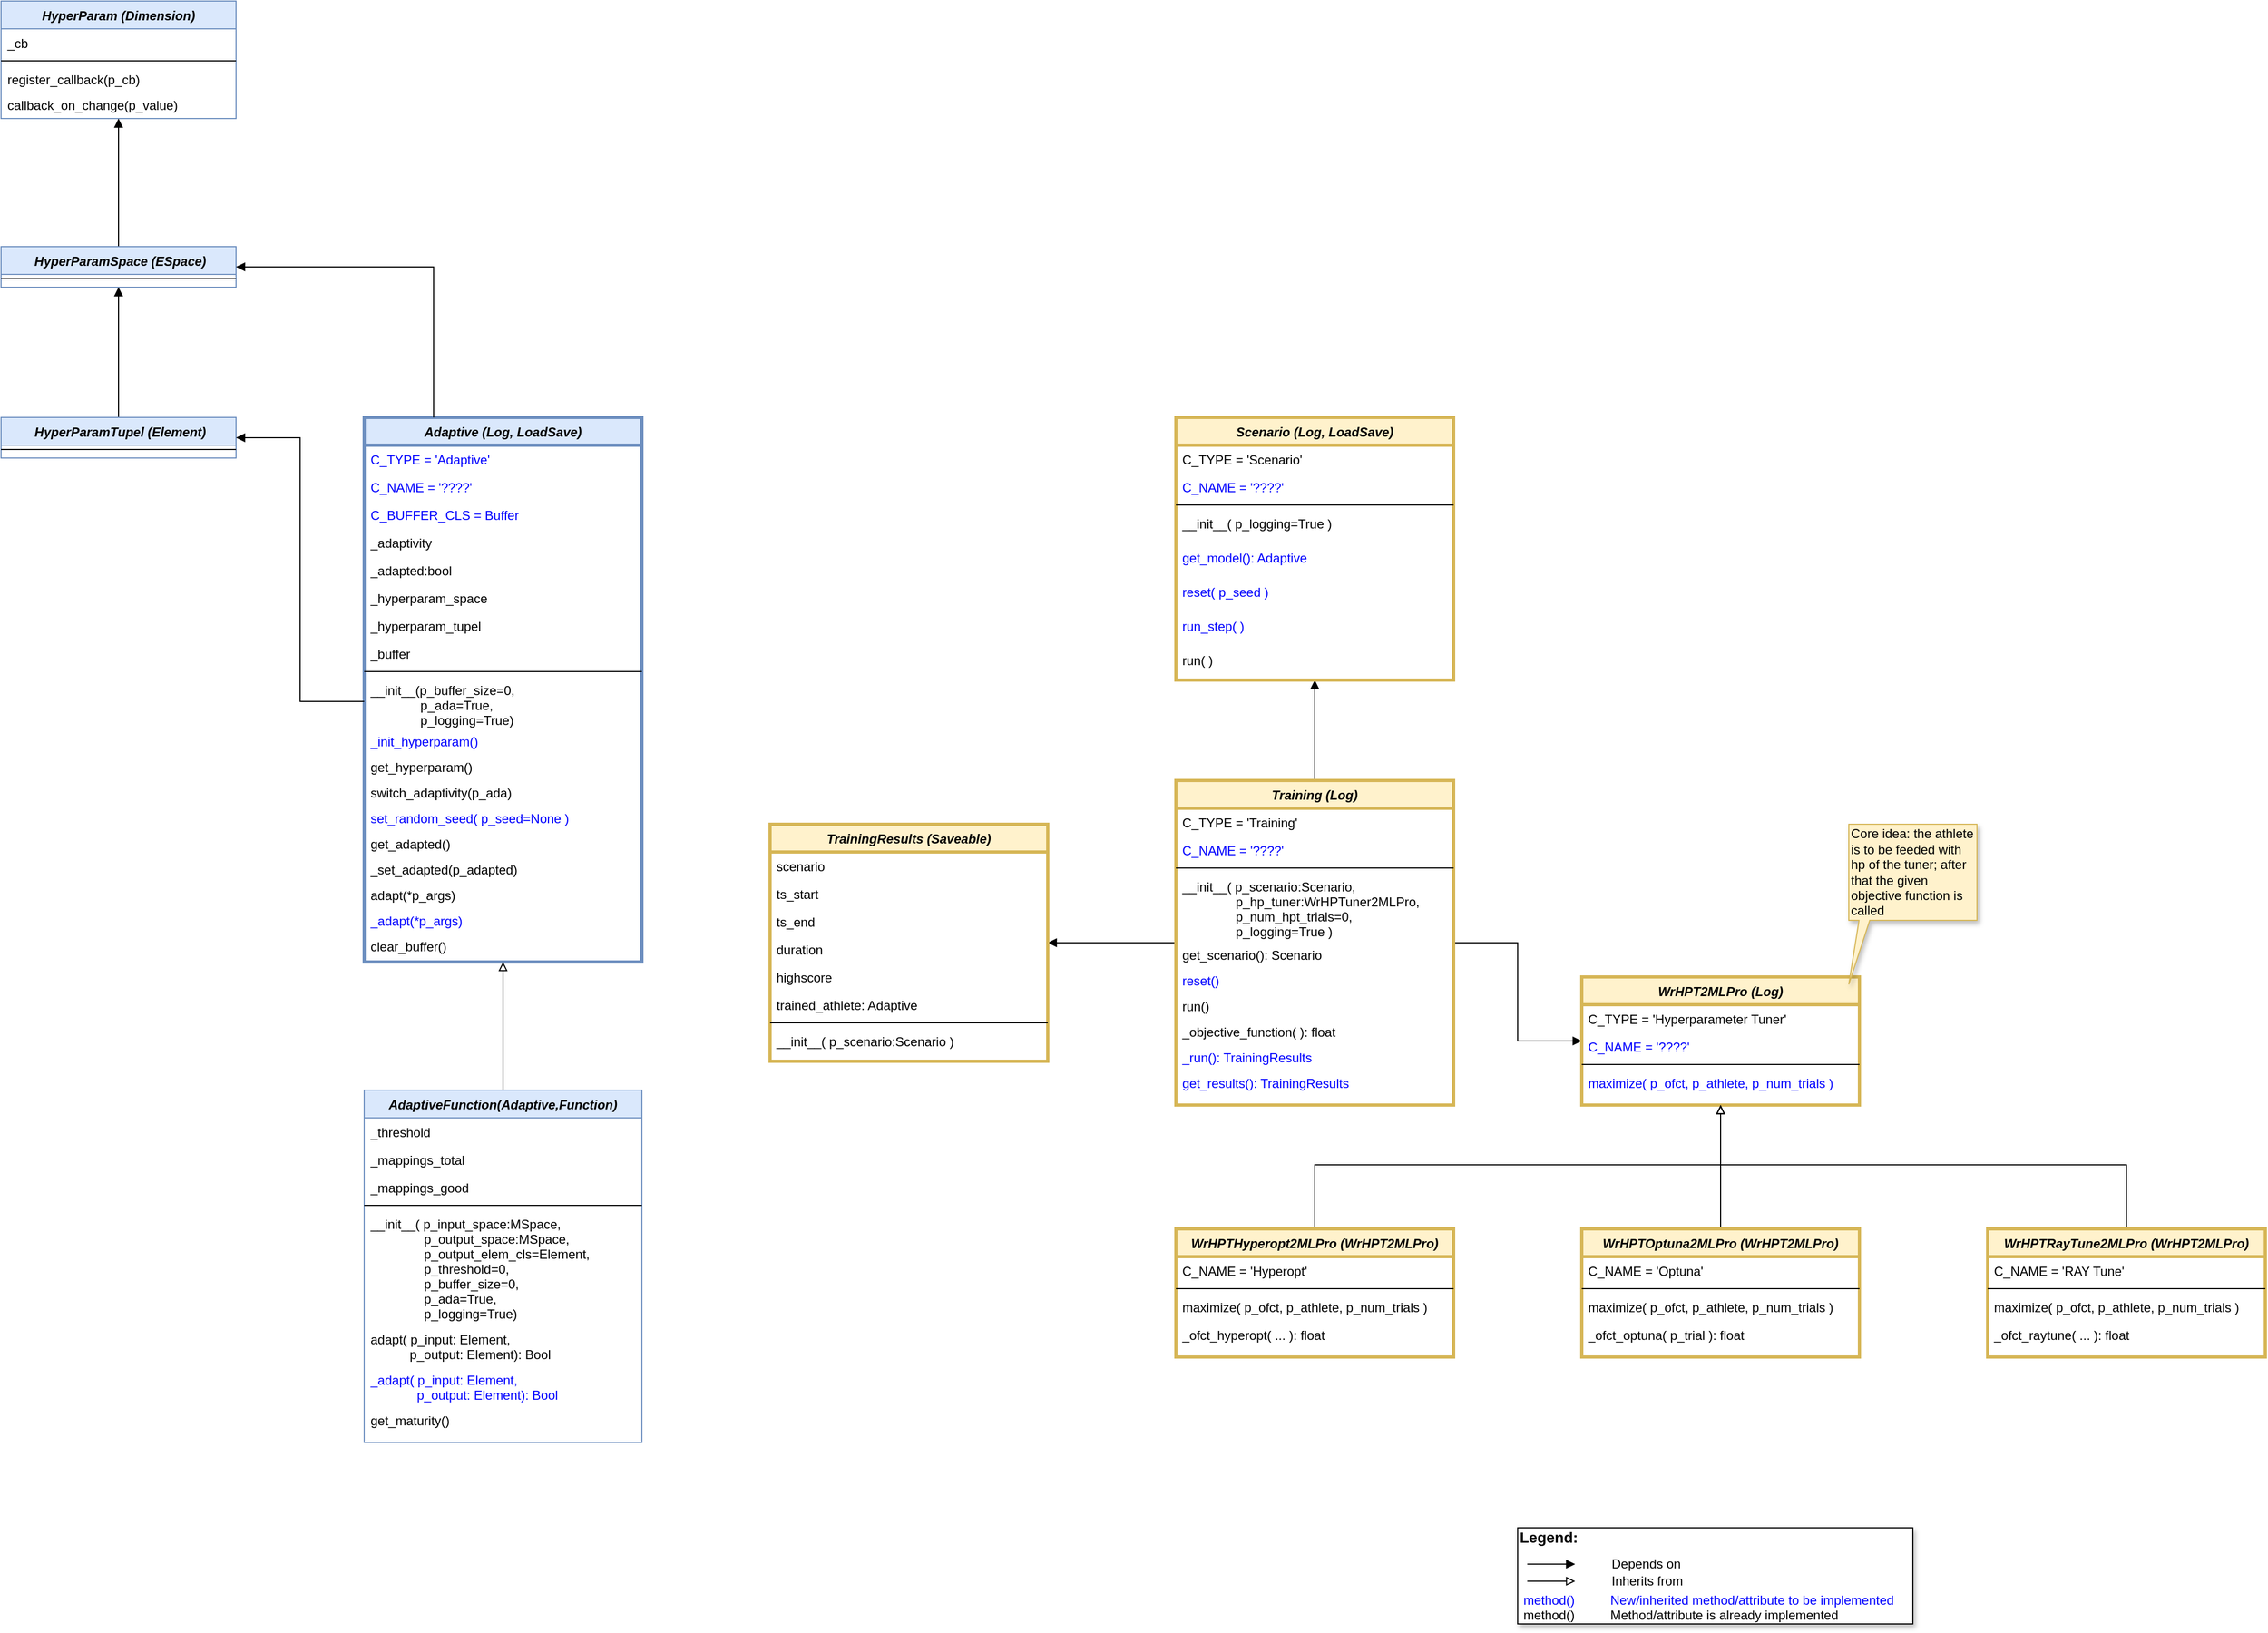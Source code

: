 <mxfile version="14.5.1" type="device"><diagram id="C5RBs43oDa-KdzZeNtuy" name="Page-1"><mxGraphModel dx="1422" dy="862" grid="1" gridSize="10" guides="1" tooltips="1" connect="1" arrows="1" fold="1" page="1" pageScale="1" pageWidth="2336" pageHeight="1654" math="0" shadow="0"><root><mxCell id="WIyWlLk6GJQsqaUBKTNV-0"/><mxCell id="WIyWlLk6GJQsqaUBKTNV-1" parent="WIyWlLk6GJQsqaUBKTNV-0"/><mxCell id="cDuM6dIMIaqPmCqZhbxL-0" value="" style="group" parent="WIyWlLk6GJQsqaUBKTNV-1" connectable="0" vertex="1"><mxGeometry x="1540" y="1510" width="370" height="90" as="geometry"/></mxCell><mxCell id="tD5-W2pxeokefdlge8oV-3" value="&lt;font color=&quot;#000000&quot; size=&quot;1&quot;&gt;&lt;b style=&quot;font-size: 14px&quot;&gt;Legend:&lt;br&gt;&lt;/b&gt;&lt;/font&gt;&lt;br&gt;&lt;br&gt;&lt;br&gt;&lt;font color=&quot;#0000ff&quot;&gt;&amp;nbsp;method()&amp;nbsp; &amp;nbsp; &amp;nbsp; &amp;nbsp; &amp;nbsp; New/inherited method/attribute to be implemented&lt;/font&gt;&lt;br&gt;&lt;font color=&quot;#000000&quot;&gt;&amp;nbsp;method()&amp;nbsp; &amp;nbsp; &amp;nbsp; &amp;nbsp; &amp;nbsp; Method/attribute is already implemented&lt;/font&gt;" style="text;html=1;align=left;verticalAlign=middle;whiteSpace=wrap;rounded=0;fontColor=#006600;strokeColor=#000000;shadow=1;fillColor=#ffffff;" parent="cDuM6dIMIaqPmCqZhbxL-0" vertex="1"><mxGeometry width="370.0" height="90" as="geometry"/></mxCell><mxCell id="mYlzNUUl0ZFW5KxEtrc0-3" value="Depends on" style="endArrow=block;html=1;labelPosition=right;verticalLabelPosition=middle;align=left;verticalAlign=middle;endFill=1;fontSize=12;" parent="cDuM6dIMIaqPmCqZhbxL-0" edge="1"><mxGeometry x="1" y="32" width="50" height="50" relative="1" as="geometry"><mxPoint x="8.97" y="34" as="sourcePoint"/><mxPoint x="53.818" y="34" as="targetPoint"/><mxPoint x="32" y="32" as="offset"/></mxGeometry></mxCell><mxCell id="mYlzNUUl0ZFW5KxEtrc0-4" value="Inherits from" style="endArrow=block;html=1;labelPosition=right;verticalLabelPosition=middle;align=left;verticalAlign=middle;endFill=0;fontSize=12;" parent="cDuM6dIMIaqPmCqZhbxL-0" edge="1"><mxGeometry x="1" y="32" width="50" height="50" relative="1" as="geometry"><mxPoint x="8.97" y="50" as="sourcePoint"/><mxPoint x="53.818" y="50" as="targetPoint"/><mxPoint x="32" y="32" as="offset"/></mxGeometry></mxCell><mxCell id="ZXzUqIAL4igxPkpYoOi9-0" value="Adaptive (Log, LoadSave)" style="swimlane;fontStyle=3;align=center;verticalAlign=top;childLayout=stackLayout;horizontal=1;startSize=26;horizontalStack=0;resizeParent=1;resizeLast=0;collapsible=1;marginBottom=0;rounded=0;shadow=0;strokeWidth=3;fillColor=#dae8fc;strokeColor=#6c8ebf;" parent="WIyWlLk6GJQsqaUBKTNV-1" vertex="1"><mxGeometry x="460" y="470" width="260" height="510" as="geometry"><mxRectangle x="230" y="140" width="160" height="26" as="alternateBounds"/></mxGeometry></mxCell><mxCell id="HlZ9MxOd9YC2utm6Yh5y-10" value="C_TYPE = 'Adaptive'" style="text;align=left;verticalAlign=top;spacingLeft=4;spacingRight=4;overflow=hidden;rotatable=0;points=[[0,0.5],[1,0.5]];portConstraint=eastwest;fontColor=#0000FF;" parent="ZXzUqIAL4igxPkpYoOi9-0" vertex="1"><mxGeometry y="26" width="260" height="26" as="geometry"/></mxCell><mxCell id="HlZ9MxOd9YC2utm6Yh5y-11" value="C_NAME = '????'" style="text;align=left;verticalAlign=top;spacingLeft=4;spacingRight=4;overflow=hidden;rotatable=0;points=[[0,0.5],[1,0.5]];portConstraint=eastwest;fontColor=#0000FF;" parent="ZXzUqIAL4igxPkpYoOi9-0" vertex="1"><mxGeometry y="52" width="260" height="26" as="geometry"/></mxCell><mxCell id="XFyhEEVEhg4HmQudxkvx-0" value="C_BUFFER_CLS = Buffer" style="text;align=left;verticalAlign=top;spacingLeft=4;spacingRight=4;overflow=hidden;rotatable=0;points=[[0,0.5],[1,0.5]];portConstraint=eastwest;fontColor=#0000FF;" parent="ZXzUqIAL4igxPkpYoOi9-0" vertex="1"><mxGeometry y="78" width="260" height="26" as="geometry"/></mxCell><mxCell id="ZEyy9441mmB5EzuDGfuP-0" value="_adaptivity" style="text;align=left;verticalAlign=top;spacingLeft=4;spacingRight=4;overflow=hidden;rotatable=0;points=[[0,0.5],[1,0.5]];portConstraint=eastwest;" parent="ZXzUqIAL4igxPkpYoOi9-0" vertex="1"><mxGeometry y="104" width="260" height="26" as="geometry"/></mxCell><mxCell id="fD5zGYF9S6ogF95RKltL-0" value="_adapted:bool" style="text;align=left;verticalAlign=top;spacingLeft=4;spacingRight=4;overflow=hidden;rotatable=0;points=[[0,0.5],[1,0.5]];portConstraint=eastwest;" parent="ZXzUqIAL4igxPkpYoOi9-0" vertex="1"><mxGeometry y="130" width="260" height="26" as="geometry"/></mxCell><mxCell id="O5edXU6aJBqtr2ZKTVR7-28" value="_hyperparam_space" style="text;align=left;verticalAlign=top;spacingLeft=4;spacingRight=4;overflow=hidden;rotatable=0;points=[[0,0.5],[1,0.5]];portConstraint=eastwest;" parent="ZXzUqIAL4igxPkpYoOi9-0" vertex="1"><mxGeometry y="156" width="260" height="26" as="geometry"/></mxCell><mxCell id="O5edXU6aJBqtr2ZKTVR7-16" value="_hyperparam_tupel" style="text;align=left;verticalAlign=top;spacingLeft=4;spacingRight=4;overflow=hidden;rotatable=0;points=[[0,0.5],[1,0.5]];portConstraint=eastwest;" parent="ZXzUqIAL4igxPkpYoOi9-0" vertex="1"><mxGeometry y="182" width="260" height="26" as="geometry"/></mxCell><mxCell id="XFyhEEVEhg4HmQudxkvx-1" value="_buffer" style="text;align=left;verticalAlign=top;spacingLeft=4;spacingRight=4;overflow=hidden;rotatable=0;points=[[0,0.5],[1,0.5]];portConstraint=eastwest;" parent="ZXzUqIAL4igxPkpYoOi9-0" vertex="1"><mxGeometry y="208" width="260" height="26" as="geometry"/></mxCell><mxCell id="ZXzUqIAL4igxPkpYoOi9-1" value="" style="line;html=1;strokeWidth=1;align=left;verticalAlign=middle;spacingTop=-1;spacingLeft=3;spacingRight=3;rotatable=0;labelPosition=right;points=[];portConstraint=eastwest;" parent="ZXzUqIAL4igxPkpYoOi9-0" vertex="1"><mxGeometry y="234" width="260" height="8" as="geometry"/></mxCell><mxCell id="ZXzUqIAL4igxPkpYoOi9-3" value="__init__(p_buffer_size=0,&#10;              p_ada=True, &#10;              p_logging=True)" style="text;align=left;verticalAlign=top;spacingLeft=4;spacingRight=4;overflow=hidden;rotatable=0;points=[[0,0.5],[1,0.5]];portConstraint=eastwest;" parent="ZXzUqIAL4igxPkpYoOi9-0" vertex="1"><mxGeometry y="242" width="260" height="48" as="geometry"/></mxCell><mxCell id="O5edXU6aJBqtr2ZKTVR7-17" value="_init_hyperparam()" style="text;align=left;verticalAlign=top;spacingLeft=4;spacingRight=4;overflow=hidden;rotatable=0;points=[[0,0.5],[1,0.5]];portConstraint=eastwest;fontColor=#0000FF;" parent="ZXzUqIAL4igxPkpYoOi9-0" vertex="1"><mxGeometry y="290" width="260" height="24" as="geometry"/></mxCell><mxCell id="O5edXU6aJBqtr2ZKTVR7-18" value="get_hyperparam()" style="text;align=left;verticalAlign=top;spacingLeft=4;spacingRight=4;overflow=hidden;rotatable=0;points=[[0,0.5],[1,0.5]];portConstraint=eastwest;" parent="ZXzUqIAL4igxPkpYoOi9-0" vertex="1"><mxGeometry y="314" width="260" height="24" as="geometry"/></mxCell><mxCell id="4lesusAWmf0gSQvw1fNC-0" value="switch_adaptivity(p_ada)" style="text;align=left;verticalAlign=top;spacingLeft=4;spacingRight=4;overflow=hidden;rotatable=0;points=[[0,0.5],[1,0.5]];portConstraint=eastwest;" parent="ZXzUqIAL4igxPkpYoOi9-0" vertex="1"><mxGeometry y="338" width="260" height="24" as="geometry"/></mxCell><mxCell id="HNIrjlCbSVBAgNBDEsOc-0" value="set_random_seed( p_seed=None )" style="text;align=left;verticalAlign=top;spacingLeft=4;spacingRight=4;overflow=hidden;rotatable=0;points=[[0,0.5],[1,0.5]];portConstraint=eastwest;fontColor=#0000FF;" parent="ZXzUqIAL4igxPkpYoOi9-0" vertex="1"><mxGeometry y="362" width="260" height="24" as="geometry"/></mxCell><mxCell id="ZEyy9441mmB5EzuDGfuP-2" value="get_adapted()" style="text;align=left;verticalAlign=top;spacingLeft=4;spacingRight=4;overflow=hidden;rotatable=0;points=[[0,0.5],[1,0.5]];portConstraint=eastwest;" parent="ZXzUqIAL4igxPkpYoOi9-0" vertex="1"><mxGeometry y="386" width="260" height="24" as="geometry"/></mxCell><mxCell id="ZEyy9441mmB5EzuDGfuP-3" value="_set_adapted(p_adapted)" style="text;align=left;verticalAlign=top;spacingLeft=4;spacingRight=4;overflow=hidden;rotatable=0;points=[[0,0.5],[1,0.5]];portConstraint=eastwest;" parent="ZXzUqIAL4igxPkpYoOi9-0" vertex="1"><mxGeometry y="410" width="260" height="24" as="geometry"/></mxCell><mxCell id="4lesusAWmf0gSQvw1fNC-1" value="adapt(*p_args)" style="text;align=left;verticalAlign=top;spacingLeft=4;spacingRight=4;overflow=hidden;rotatable=0;points=[[0,0.5],[1,0.5]];portConstraint=eastwest;" parent="ZXzUqIAL4igxPkpYoOi9-0" vertex="1"><mxGeometry y="434" width="260" height="24" as="geometry"/></mxCell><mxCell id="ZEyy9441mmB5EzuDGfuP-1" value="_adapt(*p_args)" style="text;align=left;verticalAlign=top;spacingLeft=4;spacingRight=4;overflow=hidden;rotatable=0;points=[[0,0.5],[1,0.5]];portConstraint=eastwest;fontColor=#0000FF;" parent="ZXzUqIAL4igxPkpYoOi9-0" vertex="1"><mxGeometry y="458" width="260" height="24" as="geometry"/></mxCell><mxCell id="FI4yekQxwqOX18AtDqTN-0" value="clear_buffer()" style="text;align=left;verticalAlign=top;spacingLeft=4;spacingRight=4;overflow=hidden;rotatable=0;points=[[0,0.5],[1,0.5]];portConstraint=eastwest;" parent="ZXzUqIAL4igxPkpYoOi9-0" vertex="1"><mxGeometry y="482" width="260" height="24" as="geometry"/></mxCell><mxCell id="O5edXU6aJBqtr2ZKTVR7-0" value="HyperParam (Dimension)" style="swimlane;fontStyle=3;align=center;verticalAlign=top;childLayout=stackLayout;horizontal=1;startSize=26;horizontalStack=0;resizeParent=1;resizeLast=0;collapsible=1;marginBottom=0;rounded=0;shadow=0;strokeWidth=1;fillColor=#dae8fc;strokeColor=#6c8ebf;" parent="WIyWlLk6GJQsqaUBKTNV-1" vertex="1"><mxGeometry x="120" y="80" width="220" height="110" as="geometry"><mxRectangle x="230" y="140" width="160" height="26" as="alternateBounds"/></mxGeometry></mxCell><mxCell id="O5edXU6aJBqtr2ZKTVR7-24" value="_cb" style="text;align=left;verticalAlign=top;spacingLeft=4;spacingRight=4;overflow=hidden;rotatable=0;points=[[0,0.5],[1,0.5]];portConstraint=eastwest;" parent="O5edXU6aJBqtr2ZKTVR7-0" vertex="1"><mxGeometry y="26" width="220" height="26" as="geometry"/></mxCell><mxCell id="O5edXU6aJBqtr2ZKTVR7-4" value="" style="line;html=1;strokeWidth=1;align=left;verticalAlign=middle;spacingTop=-1;spacingLeft=3;spacingRight=3;rotatable=0;labelPosition=right;points=[];portConstraint=eastwest;" parent="O5edXU6aJBqtr2ZKTVR7-0" vertex="1"><mxGeometry y="52" width="220" height="8" as="geometry"/></mxCell><mxCell id="O5edXU6aJBqtr2ZKTVR7-25" value="register_callback(p_cb)" style="text;align=left;verticalAlign=top;spacingLeft=4;spacingRight=4;overflow=hidden;rotatable=0;points=[[0,0.5],[1,0.5]];portConstraint=eastwest;" parent="O5edXU6aJBqtr2ZKTVR7-0" vertex="1"><mxGeometry y="60" width="220" height="24" as="geometry"/></mxCell><mxCell id="O5edXU6aJBqtr2ZKTVR7-26" value="callback_on_change(p_value)" style="text;align=left;verticalAlign=top;spacingLeft=4;spacingRight=4;overflow=hidden;rotatable=0;points=[[0,0.5],[1,0.5]];portConstraint=eastwest;" parent="O5edXU6aJBqtr2ZKTVR7-0" vertex="1"><mxGeometry y="84" width="220" height="24" as="geometry"/></mxCell><mxCell id="O5edXU6aJBqtr2ZKTVR7-9" style="edgeStyle=orthogonalEdgeStyle;rounded=0;orthogonalLoop=1;jettySize=auto;html=1;endArrow=block;endFill=1;fontColor=#0000FF;" parent="WIyWlLk6GJQsqaUBKTNV-1" source="O5edXU6aJBqtr2ZKTVR7-10" target="O5edXU6aJBqtr2ZKTVR7-0" edge="1"><mxGeometry relative="1" as="geometry"/></mxCell><mxCell id="O5edXU6aJBqtr2ZKTVR7-10" value=" HyperParamSpace (ESpace)" style="swimlane;fontStyle=3;align=center;verticalAlign=top;childLayout=stackLayout;horizontal=1;startSize=26;horizontalStack=0;resizeParent=1;resizeLast=0;collapsible=1;marginBottom=0;rounded=0;shadow=0;strokeWidth=1;fillColor=#dae8fc;strokeColor=#6c8ebf;" parent="WIyWlLk6GJQsqaUBKTNV-1" vertex="1"><mxGeometry x="120" y="310" width="220" height="38" as="geometry"><mxRectangle x="230" y="140" width="160" height="26" as="alternateBounds"/></mxGeometry></mxCell><mxCell id="O5edXU6aJBqtr2ZKTVR7-12" value="" style="line;html=1;strokeWidth=1;align=left;verticalAlign=middle;spacingTop=-1;spacingLeft=3;spacingRight=3;rotatable=0;labelPosition=right;points=[];portConstraint=eastwest;" parent="O5edXU6aJBqtr2ZKTVR7-10" vertex="1"><mxGeometry y="26" width="220" height="8" as="geometry"/></mxCell><mxCell id="O5edXU6aJBqtr2ZKTVR7-27" style="edgeStyle=orthogonalEdgeStyle;rounded=0;orthogonalLoop=1;jettySize=auto;html=1;endArrow=block;endFill=1;entryX=1;entryY=0.5;entryDx=0;entryDy=0;exitX=0.25;exitY=0;exitDx=0;exitDy=0;" parent="WIyWlLk6GJQsqaUBKTNV-1" source="ZXzUqIAL4igxPkpYoOi9-0" target="O5edXU6aJBqtr2ZKTVR7-10" edge="1"><mxGeometry relative="1" as="geometry"/></mxCell><mxCell id="O5edXU6aJBqtr2ZKTVR7-31" style="edgeStyle=orthogonalEdgeStyle;rounded=0;orthogonalLoop=1;jettySize=auto;html=1;endArrow=block;endFill=1;" parent="WIyWlLk6GJQsqaUBKTNV-1" source="O5edXU6aJBqtr2ZKTVR7-29" target="O5edXU6aJBqtr2ZKTVR7-10" edge="1"><mxGeometry relative="1" as="geometry"/></mxCell><mxCell id="O5edXU6aJBqtr2ZKTVR7-29" value=" HyperParamTupel (Element)" style="swimlane;fontStyle=3;align=center;verticalAlign=top;childLayout=stackLayout;horizontal=1;startSize=26;horizontalStack=0;resizeParent=1;resizeLast=0;collapsible=1;marginBottom=0;rounded=0;shadow=0;strokeWidth=1;fillColor=#dae8fc;strokeColor=#6c8ebf;" parent="WIyWlLk6GJQsqaUBKTNV-1" vertex="1"><mxGeometry x="120" y="470" width="220" height="38" as="geometry"><mxRectangle x="230" y="140" width="160" height="26" as="alternateBounds"/></mxGeometry></mxCell><mxCell id="O5edXU6aJBqtr2ZKTVR7-30" value="" style="line;html=1;strokeWidth=1;align=left;verticalAlign=middle;spacingTop=-1;spacingLeft=3;spacingRight=3;rotatable=0;labelPosition=right;points=[];portConstraint=eastwest;" parent="O5edXU6aJBqtr2ZKTVR7-29" vertex="1"><mxGeometry y="26" width="220" height="8" as="geometry"/></mxCell><mxCell id="O5edXU6aJBqtr2ZKTVR7-32" style="edgeStyle=orthogonalEdgeStyle;rounded=0;orthogonalLoop=1;jettySize=auto;html=1;endArrow=block;endFill=1;entryX=1;entryY=0.5;entryDx=0;entryDy=0;" parent="WIyWlLk6GJQsqaUBKTNV-1" source="ZXzUqIAL4igxPkpYoOi9-3" target="O5edXU6aJBqtr2ZKTVR7-29" edge="1"><mxGeometry relative="1" as="geometry"/></mxCell><mxCell id="0LbK011ZeLCFqTk-fnh7-2" style="edgeStyle=orthogonalEdgeStyle;rounded=0;orthogonalLoop=1;jettySize=auto;html=1;endArrow=block;endFill=0;" parent="WIyWlLk6GJQsqaUBKTNV-1" source="0LbK011ZeLCFqTk-fnh7-0" target="ZXzUqIAL4igxPkpYoOi9-0" edge="1"><mxGeometry relative="1" as="geometry"/></mxCell><mxCell id="0LbK011ZeLCFqTk-fnh7-0" value="AdaptiveFunction(Adaptive,Function)" style="swimlane;fontStyle=3;align=center;verticalAlign=top;childLayout=stackLayout;horizontal=1;startSize=26;horizontalStack=0;resizeParent=1;resizeLast=0;collapsible=1;marginBottom=0;rounded=0;shadow=0;strokeWidth=1;fillColor=#dae8fc;strokeColor=#6c8ebf;" parent="WIyWlLk6GJQsqaUBKTNV-1" vertex="1"><mxGeometry x="460" y="1100" width="260" height="330" as="geometry"><mxRectangle x="230" y="140" width="160" height="26" as="alternateBounds"/></mxGeometry></mxCell><mxCell id="IafiVvCKbNKtMreMvURU-7" value="_threshold" style="text;align=left;verticalAlign=top;spacingLeft=4;spacingRight=4;overflow=hidden;rotatable=0;points=[[0,0.5],[1,0.5]];portConstraint=eastwest;" parent="0LbK011ZeLCFqTk-fnh7-0" vertex="1"><mxGeometry y="26" width="260" height="26" as="geometry"/></mxCell><mxCell id="IafiVvCKbNKtMreMvURU-9" value="_mappings_total" style="text;align=left;verticalAlign=top;spacingLeft=4;spacingRight=4;overflow=hidden;rotatable=0;points=[[0,0.5],[1,0.5]];portConstraint=eastwest;" parent="0LbK011ZeLCFqTk-fnh7-0" vertex="1"><mxGeometry y="52" width="260" height="26" as="geometry"/></mxCell><mxCell id="IafiVvCKbNKtMreMvURU-10" value="_mappings_good" style="text;align=left;verticalAlign=top;spacingLeft=4;spacingRight=4;overflow=hidden;rotatable=0;points=[[0,0.5],[1,0.5]];portConstraint=eastwest;" parent="0LbK011ZeLCFqTk-fnh7-0" vertex="1"><mxGeometry y="78" width="260" height="26" as="geometry"/></mxCell><mxCell id="0LbK011ZeLCFqTk-fnh7-1" value="" style="line;html=1;strokeWidth=1;align=left;verticalAlign=middle;spacingTop=-1;spacingLeft=3;spacingRight=3;rotatable=0;labelPosition=right;points=[];portConstraint=eastwest;" parent="0LbK011ZeLCFqTk-fnh7-0" vertex="1"><mxGeometry y="104" width="260" height="8" as="geometry"/></mxCell><mxCell id="IafiVvCKbNKtMreMvURU-0" value="__init__( p_input_space:MSpace,&#10;               p_output_space:MSpace,&#10;               p_output_elem_cls=Element,&#10;               p_threshold=0,&#10;               p_buffer_size=0,&#10;               p_ada=True, &#10;               p_logging=True)" style="text;align=left;verticalAlign=top;spacingLeft=4;spacingRight=4;overflow=hidden;rotatable=0;points=[[0,0.5],[1,0.5]];portConstraint=eastwest;" parent="0LbK011ZeLCFqTk-fnh7-0" vertex="1"><mxGeometry y="112" width="260" height="108" as="geometry"/></mxCell><mxCell id="IafiVvCKbNKtMreMvURU-4" value="adapt( p_input: Element,&#10;           p_output: Element): Bool" style="text;align=left;verticalAlign=top;spacingLeft=4;spacingRight=4;overflow=hidden;rotatable=0;points=[[0,0.5],[1,0.5]];portConstraint=eastwest;" parent="0LbK011ZeLCFqTk-fnh7-0" vertex="1"><mxGeometry y="220" width="260" height="38" as="geometry"/></mxCell><mxCell id="IafiVvCKbNKtMreMvURU-6" value="_adapt( p_input: Element,&#10;             p_output: Element): Bool" style="text;align=left;verticalAlign=top;spacingLeft=4;spacingRight=4;overflow=hidden;rotatable=0;points=[[0,0.5],[1,0.5]];portConstraint=eastwest;fontColor=#0000FF;" parent="0LbK011ZeLCFqTk-fnh7-0" vertex="1"><mxGeometry y="258" width="260" height="38" as="geometry"/></mxCell><mxCell id="IafiVvCKbNKtMreMvURU-3" value="get_maturity()" style="text;align=left;verticalAlign=top;spacingLeft=4;spacingRight=4;overflow=hidden;rotatable=0;points=[[0,0.5],[1,0.5]];portConstraint=eastwest;" parent="0LbK011ZeLCFqTk-fnh7-0" vertex="1"><mxGeometry y="296" width="260" height="24" as="geometry"/></mxCell><mxCell id="UP2SmdmnmiDTw7j5yn1o-32" style="edgeStyle=orthogonalEdgeStyle;rounded=0;orthogonalLoop=1;jettySize=auto;html=1;fontColor=#0000FF;endArrow=block;endFill=1;" parent="WIyWlLk6GJQsqaUBKTNV-1" source="UP2SmdmnmiDTw7j5yn1o-0" target="UP2SmdmnmiDTw7j5yn1o-20" edge="1"><mxGeometry relative="1" as="geometry"/></mxCell><mxCell id="UP2SmdmnmiDTw7j5yn1o-33" style="edgeStyle=orthogonalEdgeStyle;rounded=0;orthogonalLoop=1;jettySize=auto;html=1;fontColor=#0000FF;endArrow=block;endFill=1;" parent="WIyWlLk6GJQsqaUBKTNV-1" source="UP2SmdmnmiDTw7j5yn1o-0" target="UP2SmdmnmiDTw7j5yn1o-6" edge="1"><mxGeometry relative="1" as="geometry"/></mxCell><mxCell id="UP2SmdmnmiDTw7j5yn1o-49" style="edgeStyle=orthogonalEdgeStyle;rounded=0;orthogonalLoop=1;jettySize=auto;html=1;fontColor=#000000;endArrow=block;endFill=1;" parent="WIyWlLk6GJQsqaUBKTNV-1" source="UP2SmdmnmiDTw7j5yn1o-0" target="UP2SmdmnmiDTw7j5yn1o-40" edge="1"><mxGeometry relative="1" as="geometry"/></mxCell><mxCell id="UP2SmdmnmiDTw7j5yn1o-0" value="Training (Log)" style="swimlane;fontStyle=3;align=center;verticalAlign=top;childLayout=stackLayout;horizontal=1;startSize=26;horizontalStack=0;resizeParent=1;resizeLast=0;collapsible=1;marginBottom=0;rounded=0;shadow=0;strokeWidth=3;fillColor=#fff2cc;strokeColor=#d6b656;" parent="WIyWlLk6GJQsqaUBKTNV-1" vertex="1"><mxGeometry x="1220" y="810" width="260" height="304" as="geometry"><mxRectangle x="230" y="140" width="160" height="26" as="alternateBounds"/></mxGeometry></mxCell><mxCell id="UP2SmdmnmiDTw7j5yn1o-1" value="C_TYPE = 'Training'" style="text;align=left;verticalAlign=top;spacingLeft=4;spacingRight=4;overflow=hidden;rotatable=0;points=[[0,0.5],[1,0.5]];portConstraint=eastwest;" parent="UP2SmdmnmiDTw7j5yn1o-0" vertex="1"><mxGeometry y="26" width="260" height="26" as="geometry"/></mxCell><mxCell id="UP2SmdmnmiDTw7j5yn1o-2" value="C_NAME = '????'" style="text;align=left;verticalAlign=top;spacingLeft=4;spacingRight=4;overflow=hidden;rotatable=0;points=[[0,0.5],[1,0.5]];portConstraint=eastwest;fontColor=#0000FF;" parent="UP2SmdmnmiDTw7j5yn1o-0" vertex="1"><mxGeometry y="52" width="260" height="26" as="geometry"/></mxCell><mxCell id="UP2SmdmnmiDTw7j5yn1o-3" value="" style="line;html=1;strokeWidth=1;align=left;verticalAlign=middle;spacingTop=-1;spacingLeft=3;spacingRight=3;rotatable=0;labelPosition=right;points=[];portConstraint=eastwest;" parent="UP2SmdmnmiDTw7j5yn1o-0" vertex="1"><mxGeometry y="78" width="260" height="8" as="geometry"/></mxCell><mxCell id="UP2SmdmnmiDTw7j5yn1o-4" value="__init__( p_scenario:Scenario,&#10;               p_hp_tuner:WrHPTuner2MLPro,&#10;               p_num_hpt_trials=0,&#10;               p_logging=True )" style="text;align=left;verticalAlign=top;spacingLeft=4;spacingRight=4;overflow=hidden;rotatable=0;points=[[0,0.5],[1,0.5]];portConstraint=eastwest;" parent="UP2SmdmnmiDTw7j5yn1o-0" vertex="1"><mxGeometry y="86" width="260" height="64" as="geometry"/></mxCell><mxCell id="UP2SmdmnmiDTw7j5yn1o-36" value="get_scenario(): Scenario" style="text;align=left;verticalAlign=top;spacingLeft=4;spacingRight=4;overflow=hidden;rotatable=0;points=[[0,0.5],[1,0.5]];portConstraint=eastwest;" parent="UP2SmdmnmiDTw7j5yn1o-0" vertex="1"><mxGeometry y="150" width="260" height="24" as="geometry"/></mxCell><mxCell id="UP2SmdmnmiDTw7j5yn1o-19" value="reset()" style="text;align=left;verticalAlign=top;spacingLeft=4;spacingRight=4;overflow=hidden;rotatable=0;points=[[0,0.5],[1,0.5]];portConstraint=eastwest;fontColor=#0000FF;" parent="UP2SmdmnmiDTw7j5yn1o-0" vertex="1"><mxGeometry y="174" width="260" height="24" as="geometry"/></mxCell><mxCell id="UP2SmdmnmiDTw7j5yn1o-38" value="run()" style="text;align=left;verticalAlign=top;spacingLeft=4;spacingRight=4;overflow=hidden;rotatable=0;points=[[0,0.5],[1,0.5]];portConstraint=eastwest;" parent="UP2SmdmnmiDTw7j5yn1o-0" vertex="1"><mxGeometry y="198" width="260" height="24" as="geometry"/></mxCell><mxCell id="UP2SmdmnmiDTw7j5yn1o-72" value="_objective_function( ): float" style="text;align=left;verticalAlign=top;spacingLeft=4;spacingRight=4;overflow=hidden;rotatable=0;points=[[0,0.5],[1,0.5]];portConstraint=eastwest;" parent="UP2SmdmnmiDTw7j5yn1o-0" vertex="1"><mxGeometry y="222" width="260" height="24" as="geometry"/></mxCell><mxCell id="UP2SmdmnmiDTw7j5yn1o-5" value="_run(): TrainingResults" style="text;align=left;verticalAlign=top;spacingLeft=4;spacingRight=4;overflow=hidden;rotatable=0;points=[[0,0.5],[1,0.5]];portConstraint=eastwest;fontColor=#0000FF;" parent="UP2SmdmnmiDTw7j5yn1o-0" vertex="1"><mxGeometry y="246" width="260" height="24" as="geometry"/></mxCell><mxCell id="UP2SmdmnmiDTw7j5yn1o-18" value="get_results(): TrainingResults" style="text;align=left;verticalAlign=top;spacingLeft=4;spacingRight=4;overflow=hidden;rotatable=0;points=[[0,0.5],[1,0.5]];portConstraint=eastwest;fontColor=#0000FF;" parent="UP2SmdmnmiDTw7j5yn1o-0" vertex="1"><mxGeometry y="270" width="260" height="24" as="geometry"/></mxCell><mxCell id="UP2SmdmnmiDTw7j5yn1o-6" value="TrainingResults (Saveable)" style="swimlane;fontStyle=3;align=center;verticalAlign=top;childLayout=stackLayout;horizontal=1;startSize=26;horizontalStack=0;resizeParent=1;resizeLast=0;collapsible=1;marginBottom=0;rounded=0;shadow=0;strokeWidth=3;fillColor=#fff2cc;strokeColor=#d6b656;" parent="WIyWlLk6GJQsqaUBKTNV-1" vertex="1"><mxGeometry x="840" y="851" width="260" height="222" as="geometry"><mxRectangle x="230" y="140" width="160" height="26" as="alternateBounds"/></mxGeometry></mxCell><mxCell id="UP2SmdmnmiDTw7j5yn1o-34" value="scenario" style="text;align=left;verticalAlign=top;spacingLeft=4;spacingRight=4;overflow=hidden;rotatable=0;points=[[0,0.5],[1,0.5]];portConstraint=eastwest;" parent="UP2SmdmnmiDTw7j5yn1o-6" vertex="1"><mxGeometry y="26" width="260" height="26" as="geometry"/></mxCell><mxCell id="UP2SmdmnmiDTw7j5yn1o-8" value="ts_start" style="text;align=left;verticalAlign=top;spacingLeft=4;spacingRight=4;overflow=hidden;rotatable=0;points=[[0,0.5],[1,0.5]];portConstraint=eastwest;" parent="UP2SmdmnmiDTw7j5yn1o-6" vertex="1"><mxGeometry y="52" width="260" height="26" as="geometry"/></mxCell><mxCell id="UP2SmdmnmiDTw7j5yn1o-9" value="ts_end" style="text;align=left;verticalAlign=top;spacingLeft=4;spacingRight=4;overflow=hidden;rotatable=0;points=[[0,0.5],[1,0.5]];portConstraint=eastwest;" parent="UP2SmdmnmiDTw7j5yn1o-6" vertex="1"><mxGeometry y="78" width="260" height="26" as="geometry"/></mxCell><mxCell id="UP2SmdmnmiDTw7j5yn1o-10" value="duration" style="text;align=left;verticalAlign=top;spacingLeft=4;spacingRight=4;overflow=hidden;rotatable=0;points=[[0,0.5],[1,0.5]];portConstraint=eastwest;" parent="UP2SmdmnmiDTw7j5yn1o-6" vertex="1"><mxGeometry y="104" width="260" height="26" as="geometry"/></mxCell><mxCell id="UP2SmdmnmiDTw7j5yn1o-15" value="highscore" style="text;align=left;verticalAlign=top;spacingLeft=4;spacingRight=4;overflow=hidden;rotatable=0;points=[[0,0.5],[1,0.5]];portConstraint=eastwest;" parent="UP2SmdmnmiDTw7j5yn1o-6" vertex="1"><mxGeometry y="130" width="260" height="26" as="geometry"/></mxCell><mxCell id="UP2SmdmnmiDTw7j5yn1o-39" value="trained_athlete: Adaptive" style="text;align=left;verticalAlign=top;spacingLeft=4;spacingRight=4;overflow=hidden;rotatable=0;points=[[0,0.5],[1,0.5]];portConstraint=eastwest;" parent="UP2SmdmnmiDTw7j5yn1o-6" vertex="1"><mxGeometry y="156" width="260" height="26" as="geometry"/></mxCell><mxCell id="UP2SmdmnmiDTw7j5yn1o-16" value="" style="line;html=1;strokeWidth=1;align=left;verticalAlign=middle;spacingTop=-1;spacingLeft=3;spacingRight=3;rotatable=0;labelPosition=right;points=[];portConstraint=eastwest;" parent="UP2SmdmnmiDTw7j5yn1o-6" vertex="1"><mxGeometry y="182" width="260" height="8" as="geometry"/></mxCell><mxCell id="UP2SmdmnmiDTw7j5yn1o-17" value="__init__( p_scenario:Scenario )&#10;" style="text;align=left;verticalAlign=top;spacingLeft=4;spacingRight=4;overflow=hidden;rotatable=0;points=[[0,0.5],[1,0.5]];portConstraint=eastwest;" parent="UP2SmdmnmiDTw7j5yn1o-6" vertex="1"><mxGeometry y="190" width="260" height="32" as="geometry"/></mxCell><mxCell id="UP2SmdmnmiDTw7j5yn1o-20" value="Scenario (Log, LoadSave)" style="swimlane;fontStyle=3;align=center;verticalAlign=top;childLayout=stackLayout;horizontal=1;startSize=26;horizontalStack=0;resizeParent=1;resizeLast=0;collapsible=1;marginBottom=0;rounded=0;shadow=0;strokeWidth=3;fillColor=#fff2cc;strokeColor=#d6b656;" parent="WIyWlLk6GJQsqaUBKTNV-1" vertex="1"><mxGeometry x="1220" y="470" width="260" height="246" as="geometry"><mxRectangle x="230" y="140" width="160" height="26" as="alternateBounds"/></mxGeometry></mxCell><mxCell id="UP2SmdmnmiDTw7j5yn1o-27" value="C_TYPE = 'Scenario'" style="text;align=left;verticalAlign=top;spacingLeft=4;spacingRight=4;overflow=hidden;rotatable=0;points=[[0,0.5],[1,0.5]];portConstraint=eastwest;" parent="UP2SmdmnmiDTw7j5yn1o-20" vertex="1"><mxGeometry y="26" width="260" height="26" as="geometry"/></mxCell><mxCell id="UP2SmdmnmiDTw7j5yn1o-28" value="C_NAME = '????'" style="text;align=left;verticalAlign=top;spacingLeft=4;spacingRight=4;overflow=hidden;rotatable=0;points=[[0,0.5],[1,0.5]];portConstraint=eastwest;fontColor=#0000FF;" parent="UP2SmdmnmiDTw7j5yn1o-20" vertex="1"><mxGeometry y="52" width="260" height="26" as="geometry"/></mxCell><mxCell id="UP2SmdmnmiDTw7j5yn1o-25" value="" style="line;html=1;strokeWidth=1;align=left;verticalAlign=middle;spacingTop=-1;spacingLeft=3;spacingRight=3;rotatable=0;labelPosition=right;points=[];portConstraint=eastwest;" parent="UP2SmdmnmiDTw7j5yn1o-20" vertex="1"><mxGeometry y="78" width="260" height="8" as="geometry"/></mxCell><mxCell id="UP2SmdmnmiDTw7j5yn1o-26" value="__init__( p_logging=True )&#10;" style="text;align=left;verticalAlign=top;spacingLeft=4;spacingRight=4;overflow=hidden;rotatable=0;points=[[0,0.5],[1,0.5]];portConstraint=eastwest;" parent="UP2SmdmnmiDTw7j5yn1o-20" vertex="1"><mxGeometry y="86" width="260" height="32" as="geometry"/></mxCell><mxCell id="UP2SmdmnmiDTw7j5yn1o-37" value="get_model(): Adaptive" style="text;align=left;verticalAlign=top;spacingLeft=4;spacingRight=4;overflow=hidden;rotatable=0;points=[[0,0.5],[1,0.5]];portConstraint=eastwest;fontColor=#0000FF;" parent="UP2SmdmnmiDTw7j5yn1o-20" vertex="1"><mxGeometry y="118" width="260" height="32" as="geometry"/></mxCell><mxCell id="UP2SmdmnmiDTw7j5yn1o-29" value="reset( p_seed )" style="text;align=left;verticalAlign=top;spacingLeft=4;spacingRight=4;overflow=hidden;rotatable=0;points=[[0,0.5],[1,0.5]];portConstraint=eastwest;fontColor=#0000FF;" parent="UP2SmdmnmiDTw7j5yn1o-20" vertex="1"><mxGeometry y="150" width="260" height="32" as="geometry"/></mxCell><mxCell id="UP2SmdmnmiDTw7j5yn1o-31" value="run_step( )" style="text;align=left;verticalAlign=top;spacingLeft=4;spacingRight=4;overflow=hidden;rotatable=0;points=[[0,0.5],[1,0.5]];portConstraint=eastwest;fontColor=#0000FF;" parent="UP2SmdmnmiDTw7j5yn1o-20" vertex="1"><mxGeometry y="182" width="260" height="32" as="geometry"/></mxCell><mxCell id="UP2SmdmnmiDTw7j5yn1o-30" value="run( )" style="text;align=left;verticalAlign=top;spacingLeft=4;spacingRight=4;overflow=hidden;rotatable=0;points=[[0,0.5],[1,0.5]];portConstraint=eastwest;" parent="UP2SmdmnmiDTw7j5yn1o-20" vertex="1"><mxGeometry y="214" width="260" height="32" as="geometry"/></mxCell><mxCell id="UP2SmdmnmiDTw7j5yn1o-40" value="WrHPT2MLPro (Log)" style="swimlane;fontStyle=3;align=center;verticalAlign=top;childLayout=stackLayout;horizontal=1;startSize=26;horizontalStack=0;resizeParent=1;resizeLast=0;collapsible=1;marginBottom=0;rounded=0;shadow=0;strokeWidth=3;fillColor=#fff2cc;strokeColor=#d6b656;" parent="WIyWlLk6GJQsqaUBKTNV-1" vertex="1"><mxGeometry x="1600" y="994" width="260" height="120" as="geometry"><mxRectangle x="230" y="140" width="160" height="26" as="alternateBounds"/></mxGeometry></mxCell><mxCell id="UP2SmdmnmiDTw7j5yn1o-60" value="C_TYPE = 'Hyperparameter Tuner'" style="text;align=left;verticalAlign=top;spacingLeft=4;spacingRight=4;overflow=hidden;rotatable=0;points=[[0,0.5],[1,0.5]];portConstraint=eastwest;" parent="UP2SmdmnmiDTw7j5yn1o-40" vertex="1"><mxGeometry y="26" width="260" height="26" as="geometry"/></mxCell><mxCell id="UP2SmdmnmiDTw7j5yn1o-61" value="C_NAME = '????'" style="text;align=left;verticalAlign=top;spacingLeft=4;spacingRight=4;overflow=hidden;rotatable=0;points=[[0,0.5],[1,0.5]];portConstraint=eastwest;fontColor=#0000FF;" parent="UP2SmdmnmiDTw7j5yn1o-40" vertex="1"><mxGeometry y="52" width="260" height="26" as="geometry"/></mxCell><mxCell id="UP2SmdmnmiDTw7j5yn1o-47" value="" style="line;html=1;strokeWidth=1;align=left;verticalAlign=middle;spacingTop=-1;spacingLeft=3;spacingRight=3;rotatable=0;labelPosition=right;points=[];portConstraint=eastwest;" parent="UP2SmdmnmiDTw7j5yn1o-40" vertex="1"><mxGeometry y="78" width="260" height="8" as="geometry"/></mxCell><mxCell id="UP2SmdmnmiDTw7j5yn1o-71" value="maximize( p_ofct, p_athlete, p_num_trials )" style="text;align=left;verticalAlign=top;spacingLeft=4;spacingRight=4;overflow=hidden;rotatable=0;points=[[0,0.5],[1,0.5]];portConstraint=eastwest;fontColor=#0000FF;" parent="UP2SmdmnmiDTw7j5yn1o-40" vertex="1"><mxGeometry y="86" width="260" height="26" as="geometry"/></mxCell><mxCell id="UP2SmdmnmiDTw7j5yn1o-59" style="edgeStyle=orthogonalEdgeStyle;rounded=0;orthogonalLoop=1;jettySize=auto;html=1;fontColor=#000000;endArrow=block;endFill=0;" parent="WIyWlLk6GJQsqaUBKTNV-1" source="UP2SmdmnmiDTw7j5yn1o-50" target="UP2SmdmnmiDTw7j5yn1o-40" edge="1"><mxGeometry relative="1" as="geometry"/></mxCell><mxCell id="UP2SmdmnmiDTw7j5yn1o-50" value="WrHPTOptuna2MLPro (WrHPT2MLPro)" style="swimlane;fontStyle=3;align=center;verticalAlign=top;childLayout=stackLayout;horizontal=1;startSize=26;horizontalStack=0;resizeParent=1;resizeLast=0;collapsible=1;marginBottom=0;rounded=0;shadow=0;strokeWidth=3;fillColor=#fff2cc;strokeColor=#d6b656;" parent="WIyWlLk6GJQsqaUBKTNV-1" vertex="1"><mxGeometry x="1600" y="1230" width="260" height="120" as="geometry"><mxRectangle x="230" y="140" width="160" height="26" as="alternateBounds"/></mxGeometry></mxCell><mxCell id="UP2SmdmnmiDTw7j5yn1o-62" value="C_NAME = 'Optuna'" style="text;align=left;verticalAlign=top;spacingLeft=4;spacingRight=4;overflow=hidden;rotatable=0;points=[[0,0.5],[1,0.5]];portConstraint=eastwest;" parent="UP2SmdmnmiDTw7j5yn1o-50" vertex="1"><mxGeometry y="26" width="260" height="26" as="geometry"/></mxCell><mxCell id="UP2SmdmnmiDTw7j5yn1o-57" value="" style="line;html=1;strokeWidth=1;align=left;verticalAlign=middle;spacingTop=-1;spacingLeft=3;spacingRight=3;rotatable=0;labelPosition=right;points=[];portConstraint=eastwest;" parent="UP2SmdmnmiDTw7j5yn1o-50" vertex="1"><mxGeometry y="52" width="260" height="8" as="geometry"/></mxCell><mxCell id="UP2SmdmnmiDTw7j5yn1o-73" value="maximize( p_ofct, p_athlete, p_num_trials )" style="text;align=left;verticalAlign=top;spacingLeft=4;spacingRight=4;overflow=hidden;rotatable=0;points=[[0,0.5],[1,0.5]];portConstraint=eastwest;" parent="UP2SmdmnmiDTw7j5yn1o-50" vertex="1"><mxGeometry y="60" width="260" height="26" as="geometry"/></mxCell><mxCell id="UP2SmdmnmiDTw7j5yn1o-74" value="_ofct_optuna( p_trial ): float" style="text;align=left;verticalAlign=top;spacingLeft=4;spacingRight=4;overflow=hidden;rotatable=0;points=[[0,0.5],[1,0.5]];portConstraint=eastwest;" parent="UP2SmdmnmiDTw7j5yn1o-50" vertex="1"><mxGeometry y="86" width="260" height="26" as="geometry"/></mxCell><mxCell id="UP2SmdmnmiDTw7j5yn1o-66" style="edgeStyle=orthogonalEdgeStyle;rounded=0;orthogonalLoop=1;jettySize=auto;html=1;fontColor=#000000;endArrow=block;endFill=0;exitX=0.5;exitY=0;exitDx=0;exitDy=0;" parent="WIyWlLk6GJQsqaUBKTNV-1" source="UP2SmdmnmiDTw7j5yn1o-63" target="UP2SmdmnmiDTw7j5yn1o-40" edge="1"><mxGeometry relative="1" as="geometry"><Array as="points"><mxPoint x="2110" y="1170"/><mxPoint x="1730" y="1170"/></Array></mxGeometry></mxCell><mxCell id="UP2SmdmnmiDTw7j5yn1o-63" value="WrHPTRayTune2MLPro (WrHPT2MLPro)" style="swimlane;fontStyle=3;align=center;verticalAlign=top;childLayout=stackLayout;horizontal=1;startSize=26;horizontalStack=0;resizeParent=1;resizeLast=0;collapsible=1;marginBottom=0;rounded=0;shadow=0;strokeWidth=3;fillColor=#fff2cc;strokeColor=#d6b656;" parent="WIyWlLk6GJQsqaUBKTNV-1" vertex="1"><mxGeometry x="1980" y="1230" width="260" height="120" as="geometry"><mxRectangle x="230" y="140" width="160" height="26" as="alternateBounds"/></mxGeometry></mxCell><mxCell id="UP2SmdmnmiDTw7j5yn1o-64" value="C_NAME = 'RAY Tune'" style="text;align=left;verticalAlign=top;spacingLeft=4;spacingRight=4;overflow=hidden;rotatable=0;points=[[0,0.5],[1,0.5]];portConstraint=eastwest;" parent="UP2SmdmnmiDTw7j5yn1o-63" vertex="1"><mxGeometry y="26" width="260" height="26" as="geometry"/></mxCell><mxCell id="UP2SmdmnmiDTw7j5yn1o-65" value="" style="line;html=1;strokeWidth=1;align=left;verticalAlign=middle;spacingTop=-1;spacingLeft=3;spacingRight=3;rotatable=0;labelPosition=right;points=[];portConstraint=eastwest;" parent="UP2SmdmnmiDTw7j5yn1o-63" vertex="1"><mxGeometry y="52" width="260" height="8" as="geometry"/></mxCell><mxCell id="UP2SmdmnmiDTw7j5yn1o-77" value="maximize( p_ofct, p_athlete, p_num_trials )" style="text;align=left;verticalAlign=top;spacingLeft=4;spacingRight=4;overflow=hidden;rotatable=0;points=[[0,0.5],[1,0.5]];portConstraint=eastwest;" parent="UP2SmdmnmiDTw7j5yn1o-63" vertex="1"><mxGeometry y="60" width="260" height="26" as="geometry"/></mxCell><mxCell id="UP2SmdmnmiDTw7j5yn1o-78" value="_ofct_raytune( ... ): float" style="text;align=left;verticalAlign=top;spacingLeft=4;spacingRight=4;overflow=hidden;rotatable=0;points=[[0,0.5],[1,0.5]];portConstraint=eastwest;" parent="UP2SmdmnmiDTw7j5yn1o-63" vertex="1"><mxGeometry y="86" width="260" height="26" as="geometry"/></mxCell><mxCell id="UP2SmdmnmiDTw7j5yn1o-70" style="edgeStyle=orthogonalEdgeStyle;rounded=0;orthogonalLoop=1;jettySize=auto;html=1;fontColor=#000000;endArrow=block;endFill=0;exitX=0.5;exitY=0;exitDx=0;exitDy=0;" parent="WIyWlLk6GJQsqaUBKTNV-1" source="UP2SmdmnmiDTw7j5yn1o-67" target="UP2SmdmnmiDTw7j5yn1o-40" edge="1"><mxGeometry relative="1" as="geometry"><Array as="points"><mxPoint x="1350" y="1170"/><mxPoint x="1730" y="1170"/></Array></mxGeometry></mxCell><mxCell id="UP2SmdmnmiDTw7j5yn1o-67" value="WrHPTHyperopt2MLPro (WrHPT2MLPro)" style="swimlane;fontStyle=3;align=center;verticalAlign=top;childLayout=stackLayout;horizontal=1;startSize=26;horizontalStack=0;resizeParent=1;resizeLast=0;collapsible=1;marginBottom=0;rounded=0;shadow=0;strokeWidth=3;fillColor=#fff2cc;strokeColor=#d6b656;" parent="WIyWlLk6GJQsqaUBKTNV-1" vertex="1"><mxGeometry x="1220" y="1230" width="260" height="120" as="geometry"><mxRectangle x="230" y="140" width="160" height="26" as="alternateBounds"/></mxGeometry></mxCell><mxCell id="UP2SmdmnmiDTw7j5yn1o-68" value="C_NAME = 'Hyperopt'" style="text;align=left;verticalAlign=top;spacingLeft=4;spacingRight=4;overflow=hidden;rotatable=0;points=[[0,0.5],[1,0.5]];portConstraint=eastwest;" parent="UP2SmdmnmiDTw7j5yn1o-67" vertex="1"><mxGeometry y="26" width="260" height="26" as="geometry"/></mxCell><mxCell id="UP2SmdmnmiDTw7j5yn1o-69" value="" style="line;html=1;strokeWidth=1;align=left;verticalAlign=middle;spacingTop=-1;spacingLeft=3;spacingRight=3;rotatable=0;labelPosition=right;points=[];portConstraint=eastwest;" parent="UP2SmdmnmiDTw7j5yn1o-67" vertex="1"><mxGeometry y="52" width="260" height="8" as="geometry"/></mxCell><mxCell id="UP2SmdmnmiDTw7j5yn1o-75" value="maximize( p_ofct, p_athlete, p_num_trials )" style="text;align=left;verticalAlign=top;spacingLeft=4;spacingRight=4;overflow=hidden;rotatable=0;points=[[0,0.5],[1,0.5]];portConstraint=eastwest;" parent="UP2SmdmnmiDTw7j5yn1o-67" vertex="1"><mxGeometry y="60" width="260" height="26" as="geometry"/></mxCell><mxCell id="UP2SmdmnmiDTw7j5yn1o-76" value="_ofct_hyperopt( ... ): float" style="text;align=left;verticalAlign=top;spacingLeft=4;spacingRight=4;overflow=hidden;rotatable=0;points=[[0,0.5],[1,0.5]];portConstraint=eastwest;" parent="UP2SmdmnmiDTw7j5yn1o-67" vertex="1"><mxGeometry y="86" width="260" height="26" as="geometry"/></mxCell><mxCell id="UP2SmdmnmiDTw7j5yn1o-85" value="Core idea: the athlete is to be feeded with hp of the tuner; after that the given objective function is called" style="shape=callout;whiteSpace=wrap;html=1;perimeter=calloutPerimeter;shadow=1;size=60;position=0.08;position2=0;base=10;fillColor=#fff2cc;strokeColor=#d6b656;align=left;" parent="WIyWlLk6GJQsqaUBKTNV-1" vertex="1"><mxGeometry x="1850" y="851" width="120" height="150" as="geometry"/></mxCell></root></mxGraphModel></diagram></mxfile>